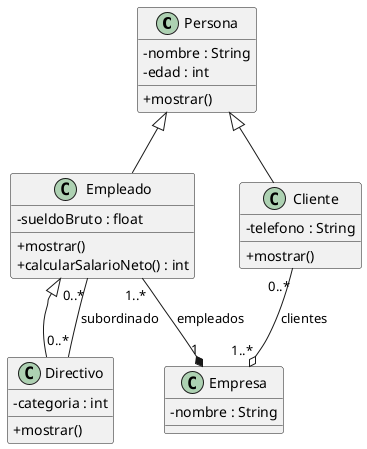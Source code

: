 @startuml empresa
'https://plantuml.com/class-diagram

'left to right direction
skinparam classAttributeIconSize 0

Persona <|-- Empleado
Persona <|-- Cliente

Empleado <|-- Directivo
Empleado "0..*" -- "0..*" Directivo : subordinado

Empleado "1..*" --* "1" Empresa : empleados
Cliente "0..*" --o "1..*" Empresa : clientes

class Persona {
    - nombre : String
    - edad : int
    + mostrar()
}

class Empleado {
    - sueldoBruto : float
    + mostrar()
    + calcularSalarioNeto() : int
}

class Cliente {
    - telefono : String
    + mostrar()
}

class Directivo {
    - categoria : int
    + mostrar()
}

class Empresa {
    - nombre : String
}

@enduml